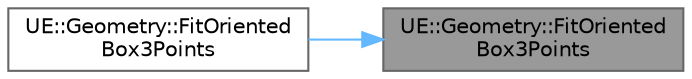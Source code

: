 digraph "UE::Geometry::FitOrientedBox3Points"
{
 // INTERACTIVE_SVG=YES
 // LATEX_PDF_SIZE
  bgcolor="transparent";
  edge [fontname=Helvetica,fontsize=10,labelfontname=Helvetica,labelfontsize=10];
  node [fontname=Helvetica,fontsize=10,shape=box,height=0.2,width=0.4];
  rankdir="RL";
  Node1 [id="Node000001",label="UE::Geometry::FitOriented\lBox3Points",height=0.2,width=0.4,color="gray40", fillcolor="grey60", style="filled", fontcolor="black",tooltip="Compute a close-fitting oriented bounding box to the given points."];
  Node1 -> Node2 [id="edge1_Node000001_Node000002",dir="back",color="steelblue1",style="solid",tooltip=" "];
  Node2 [id="Node000002",label="UE::Geometry::FitOriented\lBox3Points",height=0.2,width=0.4,color="grey40", fillcolor="white", style="filled",URL="$d9/d39/namespaceUE_1_1Geometry.html#a6e3022ac0c13636ff858fc963537a60e",tooltip="Compute a close-fitting oriented bounding box to the given points."];
}
